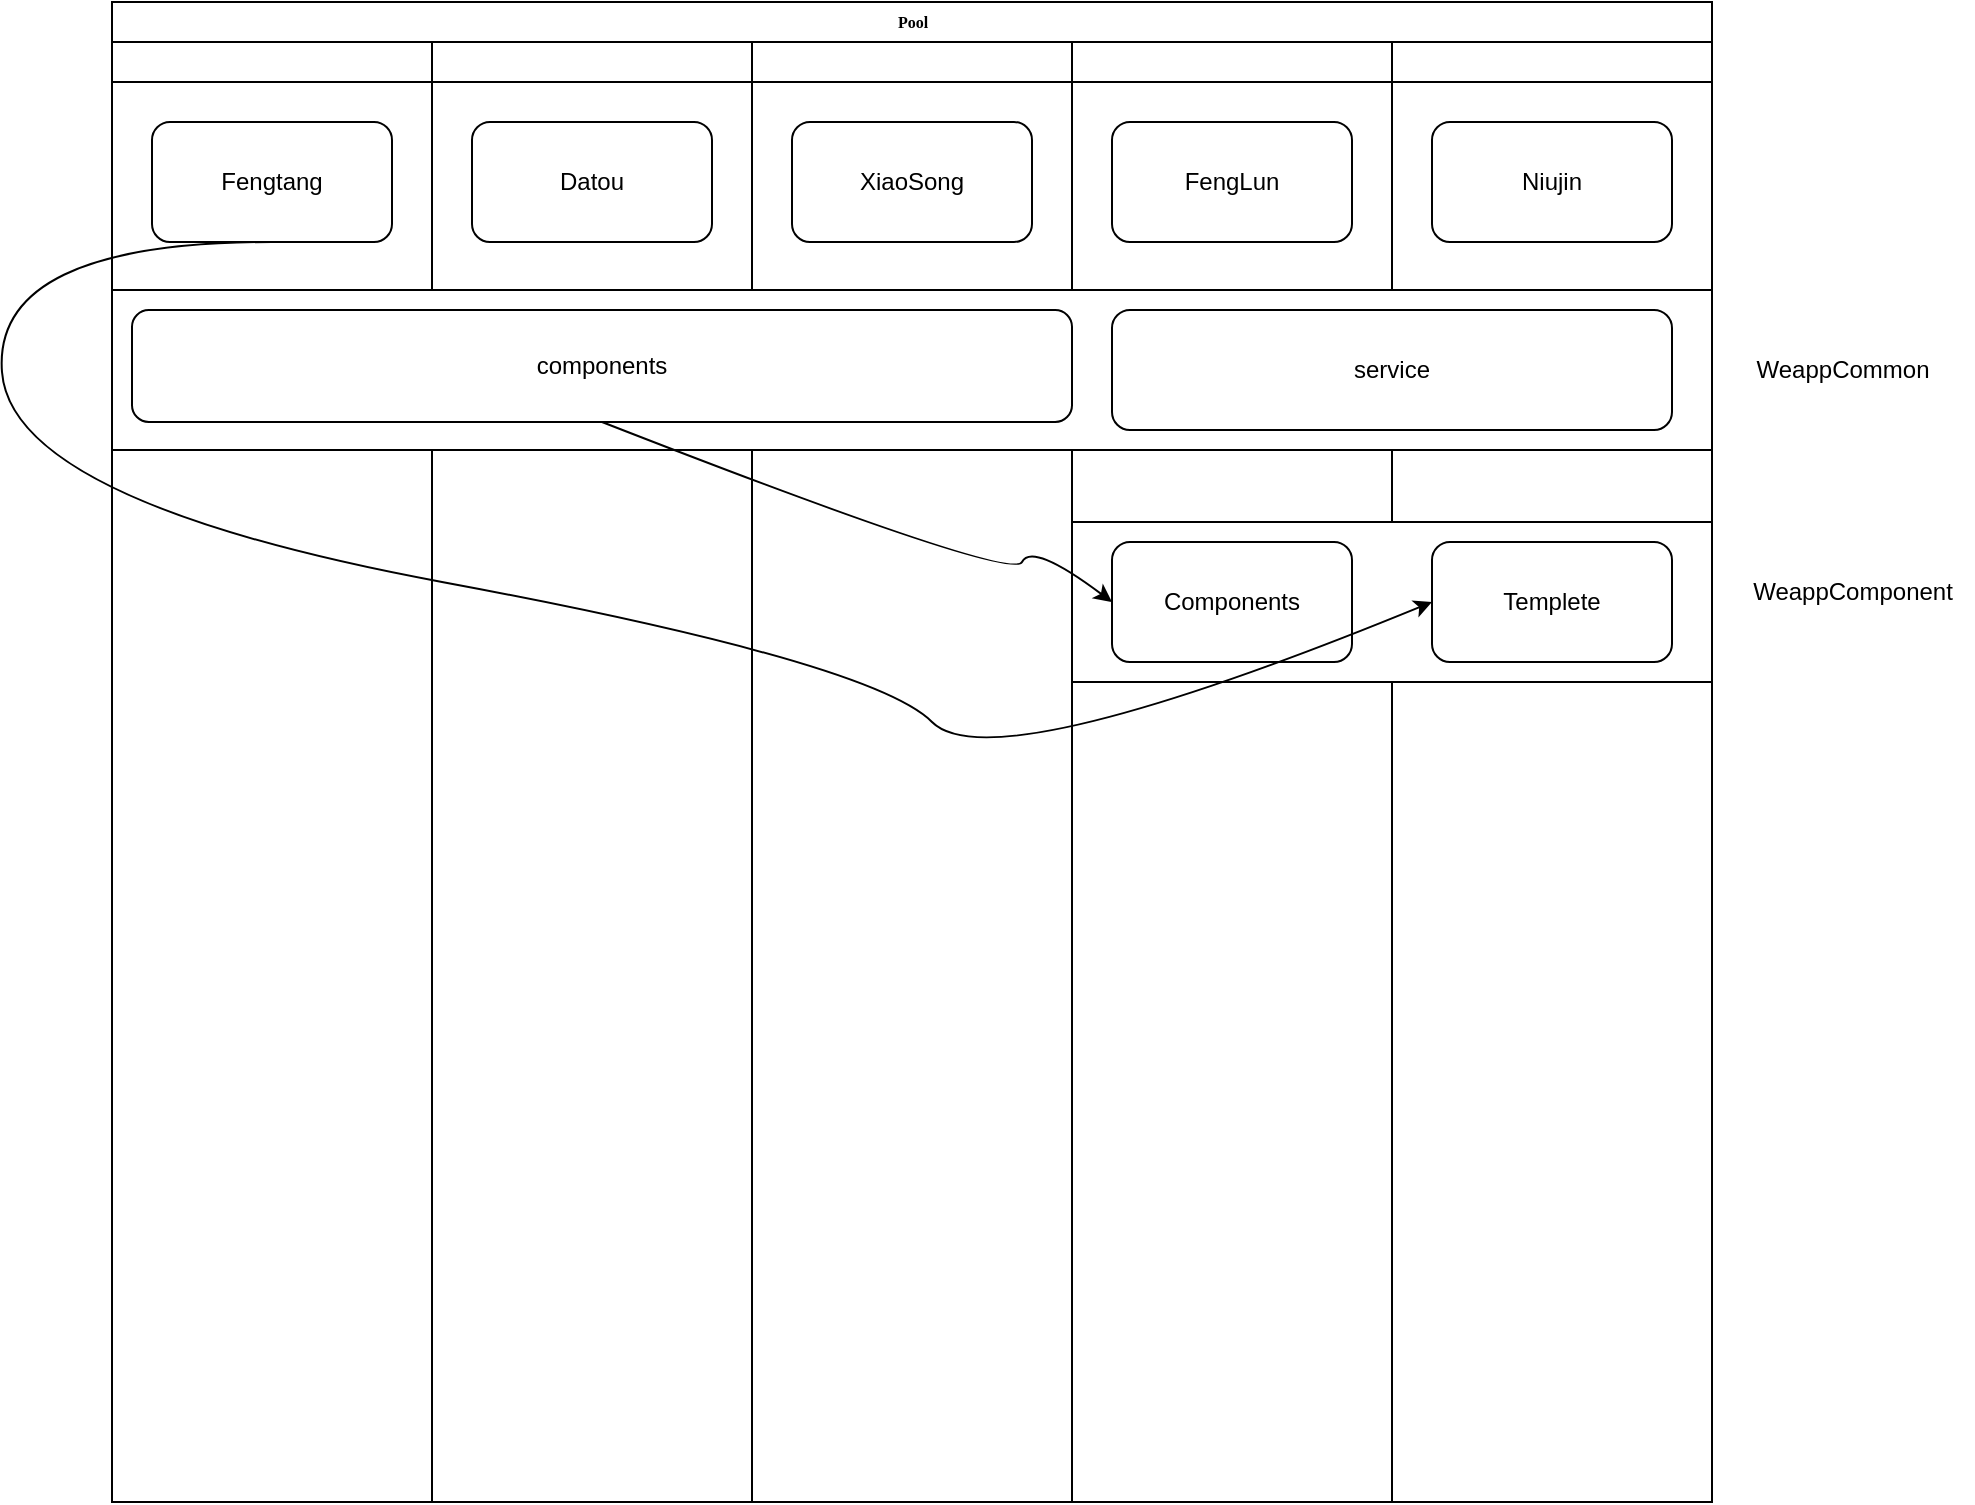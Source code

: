 <mxfile version="21.6.2" type="github">
  <diagram name="Page-1" id="74e2e168-ea6b-b213-b513-2b3c1d86103e">
    <mxGraphModel dx="1004" dy="648" grid="1" gridSize="10" guides="1" tooltips="1" connect="1" arrows="1" fold="1" page="1" pageScale="1" pageWidth="1100" pageHeight="850" background="none" math="0" shadow="0">
      <root>
        <mxCell id="0" />
        <mxCell id="1" parent="0" />
        <mxCell id="77e6c97f196da883-1" value="Pool" style="swimlane;html=1;childLayout=stackLayout;startSize=20;rounded=0;shadow=0;labelBackgroundColor=none;strokeWidth=1;fontFamily=Verdana;fontSize=8;align=center;" parent="1" vertex="1">
          <mxGeometry x="70" y="30" width="800" height="750" as="geometry" />
        </mxCell>
        <mxCell id="77e6c97f196da883-2" value="" style="swimlane;html=1;startSize=20;" parent="77e6c97f196da883-1" vertex="1">
          <mxGeometry y="20" width="160" height="730" as="geometry" />
        </mxCell>
        <mxCell id="8RkEYilVo2tpTQqojNBj-8" value="Fengtang" style="rounded=1;whiteSpace=wrap;html=1;" vertex="1" parent="77e6c97f196da883-2">
          <mxGeometry x="20" y="40" width="120" height="60" as="geometry" />
        </mxCell>
        <mxCell id="77e6c97f196da883-3" value="" style="swimlane;html=1;startSize=20;" parent="77e6c97f196da883-1" vertex="1">
          <mxGeometry x="160" y="20" width="160" height="730" as="geometry" />
        </mxCell>
        <mxCell id="8RkEYilVo2tpTQqojNBj-9" value="Datou" style="rounded=1;whiteSpace=wrap;html=1;" vertex="1" parent="77e6c97f196da883-3">
          <mxGeometry x="20" y="40" width="120" height="60" as="geometry" />
        </mxCell>
        <mxCell id="77e6c97f196da883-4" value="" style="swimlane;html=1;startSize=20;" parent="77e6c97f196da883-1" vertex="1">
          <mxGeometry x="320" y="20" width="160" height="730" as="geometry" />
        </mxCell>
        <mxCell id="8RkEYilVo2tpTQqojNBj-10" value="XiaoSong" style="rounded=1;whiteSpace=wrap;html=1;" vertex="1" parent="77e6c97f196da883-4">
          <mxGeometry x="20" y="40" width="120" height="60" as="geometry" />
        </mxCell>
        <mxCell id="77e6c97f196da883-5" value="" style="swimlane;html=1;startSize=20;" parent="77e6c97f196da883-1" vertex="1">
          <mxGeometry x="480" y="20" width="160" height="730" as="geometry" />
        </mxCell>
        <mxCell id="8RkEYilVo2tpTQqojNBj-11" value="FengLun" style="rounded=1;whiteSpace=wrap;html=1;" vertex="1" parent="77e6c97f196da883-5">
          <mxGeometry x="20" y="40" width="120" height="60" as="geometry" />
        </mxCell>
        <mxCell id="77e6c97f196da883-6" value="" style="swimlane;html=1;startSize=20;" parent="77e6c97f196da883-1" vertex="1">
          <mxGeometry x="640" y="20" width="160" height="730" as="geometry" />
        </mxCell>
        <mxCell id="8RkEYilVo2tpTQqojNBj-16" value="Niujin" style="rounded=1;whiteSpace=wrap;html=1;" vertex="1" parent="77e6c97f196da883-6">
          <mxGeometry x="20" y="40" width="120" height="60" as="geometry" />
        </mxCell>
        <mxCell id="8RkEYilVo2tpTQqojNBj-38" value="" style="rounded=0;whiteSpace=wrap;html=1;" vertex="1" parent="77e6c97f196da883-6">
          <mxGeometry x="-160" y="240" width="320" height="80" as="geometry" />
        </mxCell>
        <mxCell id="8RkEYilVo2tpTQqojNBj-42" value="Templete" style="rounded=1;whiteSpace=wrap;html=1;" vertex="1" parent="77e6c97f196da883-6">
          <mxGeometry x="20" y="250" width="120" height="60" as="geometry" />
        </mxCell>
        <mxCell id="8RkEYilVo2tpTQqojNBj-43" value="Components" style="rounded=1;whiteSpace=wrap;html=1;" vertex="1" parent="77e6c97f196da883-6">
          <mxGeometry x="-140" y="250" width="120" height="60" as="geometry" />
        </mxCell>
        <mxCell id="8RkEYilVo2tpTQqojNBj-45" value="" style="curved=1;endArrow=classic;html=1;rounded=0;exitX=0.5;exitY=1;exitDx=0;exitDy=0;entryX=0;entryY=0.5;entryDx=0;entryDy=0;" edge="1" parent="77e6c97f196da883-1" source="8RkEYilVo2tpTQqojNBj-8" target="8RkEYilVo2tpTQqojNBj-42">
          <mxGeometry width="50" height="50" relative="1" as="geometry">
            <mxPoint x="430" y="270" as="sourcePoint" />
            <mxPoint x="480" y="220" as="targetPoint" />
            <Array as="points">
              <mxPoint x="-60" y="120" />
              <mxPoint x="-50" y="250" />
              <mxPoint x="380" y="330" />
              <mxPoint x="440" y="390" />
            </Array>
          </mxGeometry>
        </mxCell>
        <mxCell id="8RkEYilVo2tpTQqojNBj-1" value="" style="rounded=0;whiteSpace=wrap;html=1;" vertex="1" parent="1">
          <mxGeometry x="70" y="174" width="800" height="80" as="geometry" />
        </mxCell>
        <mxCell id="8RkEYilVo2tpTQqojNBj-3" value="components" style="rounded=1;whiteSpace=wrap;html=1;" vertex="1" parent="1">
          <mxGeometry x="80" y="184" width="470" height="56" as="geometry" />
        </mxCell>
        <mxCell id="8RkEYilVo2tpTQqojNBj-4" value="service" style="rounded=1;whiteSpace=wrap;html=1;" vertex="1" parent="1">
          <mxGeometry x="570" y="184" width="280" height="60" as="geometry" />
        </mxCell>
        <mxCell id="8RkEYilVo2tpTQqojNBj-5" value="WeappCommon" style="text;html=1;align=center;verticalAlign=middle;resizable=0;points=[];autosize=1;strokeColor=none;fillColor=none;" vertex="1" parent="1">
          <mxGeometry x="880" y="199" width="110" height="30" as="geometry" />
        </mxCell>
        <mxCell id="8RkEYilVo2tpTQqojNBj-39" value="WeappComponent" style="text;html=1;align=center;verticalAlign=middle;resizable=0;points=[];autosize=1;strokeColor=none;fillColor=none;" vertex="1" parent="1">
          <mxGeometry x="880" y="310" width="120" height="30" as="geometry" />
        </mxCell>
        <mxCell id="8RkEYilVo2tpTQqojNBj-44" value="" style="curved=1;endArrow=classic;html=1;rounded=0;exitX=0.5;exitY=1;exitDx=0;exitDy=0;entryX=0;entryY=0.5;entryDx=0;entryDy=0;" edge="1" parent="1" source="8RkEYilVo2tpTQqojNBj-3" target="8RkEYilVo2tpTQqojNBj-43">
          <mxGeometry width="50" height="50" relative="1" as="geometry">
            <mxPoint x="500" y="300" as="sourcePoint" />
            <mxPoint x="550" y="250" as="targetPoint" />
            <Array as="points">
              <mxPoint x="520" y="320" />
              <mxPoint x="530" y="300" />
            </Array>
          </mxGeometry>
        </mxCell>
      </root>
    </mxGraphModel>
  </diagram>
</mxfile>
